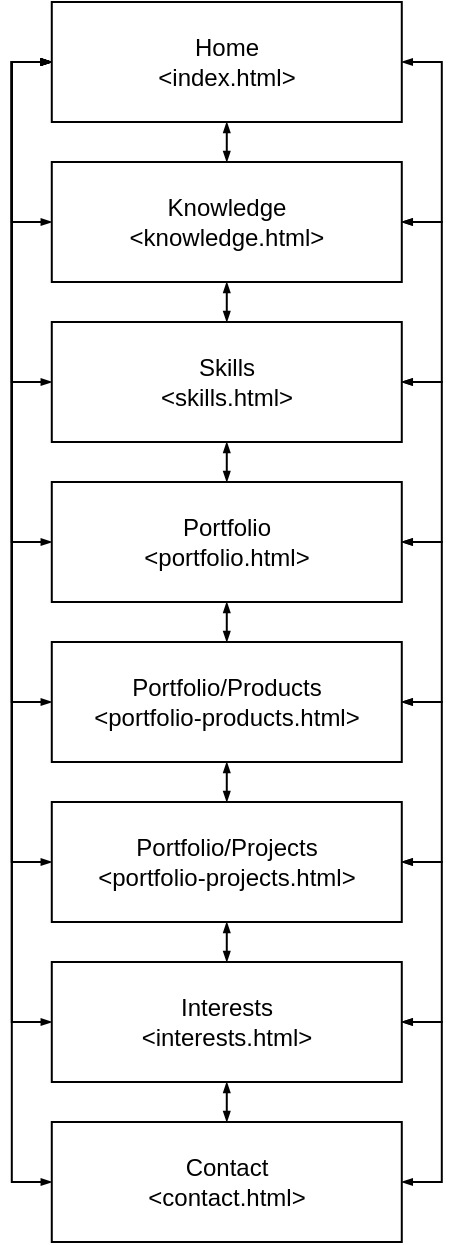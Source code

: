 <mxfile version="22.1.2" type="device">
  <diagram name="Page-1" id="L5OGDcEBdllk8MKgZDTf">
    <mxGraphModel dx="331" dy="233" grid="1" gridSize="10" guides="1" tooltips="1" connect="1" arrows="1" fold="1" page="1" pageScale="1" pageWidth="1600" pageHeight="900" math="0" shadow="0">
      <root>
        <mxCell id="0" />
        <mxCell id="1" parent="0" />
        <mxCell id="I_ZzfUf9Fkxa_gC3TFAI-10" style="edgeStyle=orthogonalEdgeStyle;rounded=0;orthogonalLoop=1;jettySize=auto;html=1;exitX=0;exitY=0.5;exitDx=0;exitDy=0;entryX=0;entryY=0.5;entryDx=0;entryDy=0;strokeWidth=1;startArrow=blockThin;startFill=1;endArrow=blockThin;endFill=1;targetPerimeterSpacing=0;endSize=3;startSize=3;" edge="1" parent="1" source="I_ZzfUf9Fkxa_gC3TFAI-1" target="I_ZzfUf9Fkxa_gC3TFAI-2">
          <mxGeometry relative="1" as="geometry" />
        </mxCell>
        <mxCell id="I_ZzfUf9Fkxa_gC3TFAI-11" style="edgeStyle=orthogonalEdgeStyle;rounded=0;orthogonalLoop=1;jettySize=auto;html=1;exitX=0;exitY=0.5;exitDx=0;exitDy=0;entryX=0;entryY=0.5;entryDx=0;entryDy=0;strokeWidth=1;startArrow=blockThin;startFill=1;endArrow=blockThin;endFill=1;targetPerimeterSpacing=0;endSize=3;startSize=3;" edge="1" parent="1" source="I_ZzfUf9Fkxa_gC3TFAI-1" target="I_ZzfUf9Fkxa_gC3TFAI-3">
          <mxGeometry relative="1" as="geometry" />
        </mxCell>
        <mxCell id="I_ZzfUf9Fkxa_gC3TFAI-12" style="edgeStyle=orthogonalEdgeStyle;rounded=0;orthogonalLoop=1;jettySize=auto;html=1;exitX=0;exitY=0.5;exitDx=0;exitDy=0;entryX=0;entryY=0.5;entryDx=0;entryDy=0;strokeWidth=1;startArrow=blockThin;startFill=1;endArrow=blockThin;endFill=1;targetPerimeterSpacing=0;endSize=3;startSize=3;" edge="1" parent="1" source="I_ZzfUf9Fkxa_gC3TFAI-1" target="I_ZzfUf9Fkxa_gC3TFAI-4">
          <mxGeometry relative="1" as="geometry" />
        </mxCell>
        <mxCell id="I_ZzfUf9Fkxa_gC3TFAI-13" style="edgeStyle=orthogonalEdgeStyle;rounded=0;orthogonalLoop=1;jettySize=auto;html=1;exitX=0;exitY=0.5;exitDx=0;exitDy=0;entryX=0;entryY=0.5;entryDx=0;entryDy=0;strokeWidth=1;startArrow=blockThin;startFill=1;endArrow=blockThin;endFill=1;targetPerimeterSpacing=0;endSize=3;startSize=3;" edge="1" parent="1" source="I_ZzfUf9Fkxa_gC3TFAI-1" target="I_ZzfUf9Fkxa_gC3TFAI-5">
          <mxGeometry relative="1" as="geometry" />
        </mxCell>
        <mxCell id="I_ZzfUf9Fkxa_gC3TFAI-14" style="edgeStyle=orthogonalEdgeStyle;rounded=0;orthogonalLoop=1;jettySize=auto;html=1;exitX=0;exitY=0.5;exitDx=0;exitDy=0;entryX=0;entryY=0.5;entryDx=0;entryDy=0;strokeWidth=1;startArrow=blockThin;startFill=1;endArrow=blockThin;endFill=1;targetPerimeterSpacing=0;endSize=3;startSize=3;" edge="1" parent="1" source="I_ZzfUf9Fkxa_gC3TFAI-1" target="I_ZzfUf9Fkxa_gC3TFAI-6">
          <mxGeometry relative="1" as="geometry" />
        </mxCell>
        <mxCell id="I_ZzfUf9Fkxa_gC3TFAI-15" style="edgeStyle=orthogonalEdgeStyle;rounded=0;orthogonalLoop=1;jettySize=auto;html=1;exitX=0;exitY=0.5;exitDx=0;exitDy=0;entryX=0;entryY=0.5;entryDx=0;entryDy=0;strokeWidth=1;startArrow=blockThin;startFill=1;endArrow=blockThin;endFill=1;targetPerimeterSpacing=0;endSize=3;startSize=3;" edge="1" parent="1" source="I_ZzfUf9Fkxa_gC3TFAI-1" target="I_ZzfUf9Fkxa_gC3TFAI-7">
          <mxGeometry relative="1" as="geometry" />
        </mxCell>
        <mxCell id="I_ZzfUf9Fkxa_gC3TFAI-16" style="edgeStyle=orthogonalEdgeStyle;rounded=0;orthogonalLoop=1;jettySize=auto;html=1;exitX=0;exitY=0.5;exitDx=0;exitDy=0;entryX=0;entryY=0.5;entryDx=0;entryDy=0;strokeWidth=1;startArrow=blockThin;startFill=1;endArrow=blockThin;endFill=1;targetPerimeterSpacing=0;endSize=3;startSize=3;" edge="1" parent="1" source="I_ZzfUf9Fkxa_gC3TFAI-1" target="I_ZzfUf9Fkxa_gC3TFAI-8">
          <mxGeometry relative="1" as="geometry" />
        </mxCell>
        <mxCell id="I_ZzfUf9Fkxa_gC3TFAI-23" style="edgeStyle=orthogonalEdgeStyle;rounded=0;orthogonalLoop=1;jettySize=auto;html=1;exitX=1;exitY=0.5;exitDx=0;exitDy=0;entryX=1;entryY=0.5;entryDx=0;entryDy=0;startArrow=blockThin;startFill=1;endArrow=blockThin;endFill=1;strokeWidth=1;targetPerimeterSpacing=0;endSize=3;startSize=3;" edge="1" parent="1" source="I_ZzfUf9Fkxa_gC3TFAI-1" target="I_ZzfUf9Fkxa_gC3TFAI-2">
          <mxGeometry relative="1" as="geometry" />
        </mxCell>
        <mxCell id="I_ZzfUf9Fkxa_gC3TFAI-24" style="edgeStyle=orthogonalEdgeStyle;rounded=0;orthogonalLoop=1;jettySize=auto;html=1;exitX=0.5;exitY=1;exitDx=0;exitDy=0;entryX=0.5;entryY=0;entryDx=0;entryDy=0;startArrow=blockThin;startFill=1;endArrow=blockThin;endFill=1;strokeWidth=1;targetPerimeterSpacing=0;endSize=3;startSize=3;" edge="1" parent="1" source="I_ZzfUf9Fkxa_gC3TFAI-1" target="I_ZzfUf9Fkxa_gC3TFAI-2">
          <mxGeometry relative="1" as="geometry" />
        </mxCell>
        <mxCell id="I_ZzfUf9Fkxa_gC3TFAI-1" value="Home&lt;br&gt;&amp;lt;index.html&amp;gt;" style="rounded=0;whiteSpace=wrap;html=1;" vertex="1" parent="1">
          <mxGeometry x="712.89" y="140" width="175" height="60" as="geometry" />
        </mxCell>
        <mxCell id="I_ZzfUf9Fkxa_gC3TFAI-17" style="edgeStyle=orthogonalEdgeStyle;rounded=0;orthogonalLoop=1;jettySize=auto;html=1;exitX=1;exitY=0.5;exitDx=0;exitDy=0;entryX=1;entryY=0.5;entryDx=0;entryDy=0;endArrow=blockThin;endFill=1;startArrow=blockThin;startFill=1;strokeWidth=1;targetPerimeterSpacing=0;endSize=3;startSize=3;" edge="1" parent="1" source="I_ZzfUf9Fkxa_gC3TFAI-2" target="I_ZzfUf9Fkxa_gC3TFAI-3">
          <mxGeometry relative="1" as="geometry" />
        </mxCell>
        <mxCell id="I_ZzfUf9Fkxa_gC3TFAI-25" style="edgeStyle=orthogonalEdgeStyle;rounded=0;orthogonalLoop=1;jettySize=auto;html=1;exitX=0.5;exitY=1;exitDx=0;exitDy=0;entryX=0.5;entryY=0;entryDx=0;entryDy=0;endArrow=blockThin;endFill=1;startArrow=blockThin;startFill=1;strokeWidth=1;targetPerimeterSpacing=0;endSize=3;startSize=3;" edge="1" parent="1" source="I_ZzfUf9Fkxa_gC3TFAI-2" target="I_ZzfUf9Fkxa_gC3TFAI-3">
          <mxGeometry relative="1" as="geometry" />
        </mxCell>
        <mxCell id="I_ZzfUf9Fkxa_gC3TFAI-2" value="Knowledge&lt;br&gt;&amp;lt;knowledge.html&amp;gt;" style="rounded=0;whiteSpace=wrap;html=1;" vertex="1" parent="1">
          <mxGeometry x="712.89" y="220" width="175" height="60" as="geometry" />
        </mxCell>
        <mxCell id="I_ZzfUf9Fkxa_gC3TFAI-18" style="edgeStyle=orthogonalEdgeStyle;rounded=0;orthogonalLoop=1;jettySize=auto;html=1;exitX=1;exitY=0.5;exitDx=0;exitDy=0;entryX=1;entryY=0.5;entryDx=0;entryDy=0;endArrow=blockThin;endFill=1;startArrow=blockThin;startFill=1;strokeWidth=1;targetPerimeterSpacing=0;endSize=3;startSize=3;" edge="1" parent="1" source="I_ZzfUf9Fkxa_gC3TFAI-3" target="I_ZzfUf9Fkxa_gC3TFAI-4">
          <mxGeometry relative="1" as="geometry" />
        </mxCell>
        <mxCell id="I_ZzfUf9Fkxa_gC3TFAI-26" style="edgeStyle=orthogonalEdgeStyle;rounded=0;orthogonalLoop=1;jettySize=auto;html=1;exitX=0.5;exitY=1;exitDx=0;exitDy=0;entryX=0.5;entryY=0;entryDx=0;entryDy=0;startArrow=blockThin;startFill=1;endArrow=blockThin;endFill=1;strokeWidth=1;targetPerimeterSpacing=0;endSize=3;startSize=3;" edge="1" parent="1" source="I_ZzfUf9Fkxa_gC3TFAI-3" target="I_ZzfUf9Fkxa_gC3TFAI-4">
          <mxGeometry relative="1" as="geometry" />
        </mxCell>
        <mxCell id="I_ZzfUf9Fkxa_gC3TFAI-3" value="Skills&lt;br&gt;&amp;lt;skills.html&amp;gt;" style="rounded=0;whiteSpace=wrap;html=1;" vertex="1" parent="1">
          <mxGeometry x="712.89" y="300" width="175" height="60" as="geometry" />
        </mxCell>
        <mxCell id="I_ZzfUf9Fkxa_gC3TFAI-19" style="edgeStyle=orthogonalEdgeStyle;rounded=0;orthogonalLoop=1;jettySize=auto;html=1;exitX=1;exitY=0.5;exitDx=0;exitDy=0;entryX=1;entryY=0.5;entryDx=0;entryDy=0;startArrow=blockThin;startFill=1;endArrow=blockThin;endFill=1;strokeWidth=1;targetPerimeterSpacing=0;endSize=3;startSize=3;" edge="1" parent="1" source="I_ZzfUf9Fkxa_gC3TFAI-4" target="I_ZzfUf9Fkxa_gC3TFAI-5">
          <mxGeometry relative="1" as="geometry" />
        </mxCell>
        <mxCell id="I_ZzfUf9Fkxa_gC3TFAI-27" style="edgeStyle=orthogonalEdgeStyle;rounded=0;orthogonalLoop=1;jettySize=auto;html=1;exitX=0.5;exitY=1;exitDx=0;exitDy=0;entryX=0.5;entryY=0;entryDx=0;entryDy=0;startArrow=blockThin;startFill=1;endArrow=blockThin;endFill=1;strokeWidth=1;targetPerimeterSpacing=0;endSize=3;startSize=3;" edge="1" parent="1" source="I_ZzfUf9Fkxa_gC3TFAI-4" target="I_ZzfUf9Fkxa_gC3TFAI-5">
          <mxGeometry relative="1" as="geometry" />
        </mxCell>
        <mxCell id="I_ZzfUf9Fkxa_gC3TFAI-4" value="Portfolio&lt;br&gt;&amp;lt;portfolio.html&amp;gt;" style="rounded=0;whiteSpace=wrap;html=1;" vertex="1" parent="1">
          <mxGeometry x="712.89" y="380" width="175" height="60" as="geometry" />
        </mxCell>
        <mxCell id="I_ZzfUf9Fkxa_gC3TFAI-20" style="edgeStyle=orthogonalEdgeStyle;rounded=0;orthogonalLoop=1;jettySize=auto;html=1;exitX=1;exitY=0.5;exitDx=0;exitDy=0;entryX=1;entryY=0.5;entryDx=0;entryDy=0;startArrow=blockThin;startFill=1;endArrow=blockThin;endFill=1;strokeWidth=1;targetPerimeterSpacing=0;endSize=3;startSize=3;" edge="1" parent="1" source="I_ZzfUf9Fkxa_gC3TFAI-5" target="I_ZzfUf9Fkxa_gC3TFAI-6">
          <mxGeometry relative="1" as="geometry" />
        </mxCell>
        <mxCell id="I_ZzfUf9Fkxa_gC3TFAI-28" style="edgeStyle=orthogonalEdgeStyle;rounded=0;orthogonalLoop=1;jettySize=auto;html=1;exitX=0.5;exitY=1;exitDx=0;exitDy=0;entryX=0.5;entryY=0;entryDx=0;entryDy=0;startArrow=blockThin;startFill=1;endArrow=blockThin;endFill=1;strokeWidth=1;targetPerimeterSpacing=0;endSize=3;startSize=3;" edge="1" parent="1" source="I_ZzfUf9Fkxa_gC3TFAI-5" target="I_ZzfUf9Fkxa_gC3TFAI-6">
          <mxGeometry relative="1" as="geometry" />
        </mxCell>
        <mxCell id="I_ZzfUf9Fkxa_gC3TFAI-5" value="Portfolio/Products&lt;br&gt;&amp;lt;portfolio-products.html&amp;gt;" style="rounded=0;whiteSpace=wrap;html=1;" vertex="1" parent="1">
          <mxGeometry x="712.89" y="460" width="175" height="60" as="geometry" />
        </mxCell>
        <mxCell id="I_ZzfUf9Fkxa_gC3TFAI-21" style="edgeStyle=orthogonalEdgeStyle;rounded=0;orthogonalLoop=1;jettySize=auto;html=1;exitX=1;exitY=0.5;exitDx=0;exitDy=0;entryX=1;entryY=0.5;entryDx=0;entryDy=0;startArrow=blockThin;startFill=1;endArrow=blockThin;endFill=1;strokeWidth=1;targetPerimeterSpacing=0;endSize=3;startSize=3;" edge="1" parent="1" source="I_ZzfUf9Fkxa_gC3TFAI-6" target="I_ZzfUf9Fkxa_gC3TFAI-7">
          <mxGeometry relative="1" as="geometry" />
        </mxCell>
        <mxCell id="I_ZzfUf9Fkxa_gC3TFAI-29" style="edgeStyle=orthogonalEdgeStyle;rounded=0;orthogonalLoop=1;jettySize=auto;html=1;exitX=0.5;exitY=1;exitDx=0;exitDy=0;entryX=0.5;entryY=0;entryDx=0;entryDy=0;startArrow=blockThin;startFill=1;endArrow=blockThin;endFill=1;strokeWidth=1;targetPerimeterSpacing=0;endSize=3;startSize=3;" edge="1" parent="1" source="I_ZzfUf9Fkxa_gC3TFAI-6" target="I_ZzfUf9Fkxa_gC3TFAI-7">
          <mxGeometry relative="1" as="geometry" />
        </mxCell>
        <mxCell id="I_ZzfUf9Fkxa_gC3TFAI-6" value="Portfolio/Projects&lt;br&gt;&amp;lt;portfolio-projects.html&amp;gt;" style="rounded=0;whiteSpace=wrap;html=1;" vertex="1" parent="1">
          <mxGeometry x="712.89" y="540" width="175" height="60" as="geometry" />
        </mxCell>
        <mxCell id="I_ZzfUf9Fkxa_gC3TFAI-22" style="edgeStyle=orthogonalEdgeStyle;rounded=0;orthogonalLoop=1;jettySize=auto;html=1;exitX=1;exitY=0.5;exitDx=0;exitDy=0;entryX=1;entryY=0.5;entryDx=0;entryDy=0;startArrow=blockThin;startFill=1;endArrow=blockThin;endFill=1;strokeWidth=1;targetPerimeterSpacing=0;endSize=3;startSize=3;" edge="1" parent="1" source="I_ZzfUf9Fkxa_gC3TFAI-7" target="I_ZzfUf9Fkxa_gC3TFAI-8">
          <mxGeometry relative="1" as="geometry" />
        </mxCell>
        <mxCell id="I_ZzfUf9Fkxa_gC3TFAI-30" style="edgeStyle=orthogonalEdgeStyle;rounded=0;orthogonalLoop=1;jettySize=auto;html=1;exitX=0.5;exitY=1;exitDx=0;exitDy=0;entryX=0.5;entryY=0;entryDx=0;entryDy=0;startArrow=blockThin;startFill=1;endArrow=blockThin;endFill=1;strokeWidth=1;targetPerimeterSpacing=0;endSize=3;startSize=3;" edge="1" parent="1" source="I_ZzfUf9Fkxa_gC3TFAI-7" target="I_ZzfUf9Fkxa_gC3TFAI-8">
          <mxGeometry relative="1" as="geometry" />
        </mxCell>
        <mxCell id="I_ZzfUf9Fkxa_gC3TFAI-7" value="Interests&lt;br&gt;&amp;lt;interests.html&amp;gt;" style="rounded=0;whiteSpace=wrap;html=1;" vertex="1" parent="1">
          <mxGeometry x="712.89" y="620" width="175" height="60" as="geometry" />
        </mxCell>
        <mxCell id="I_ZzfUf9Fkxa_gC3TFAI-8" value="Contact&lt;br&gt;&amp;lt;contact.html&amp;gt;" style="rounded=0;whiteSpace=wrap;html=1;" vertex="1" parent="1">
          <mxGeometry x="712.89" y="700" width="175" height="60" as="geometry" />
        </mxCell>
      </root>
    </mxGraphModel>
  </diagram>
</mxfile>
